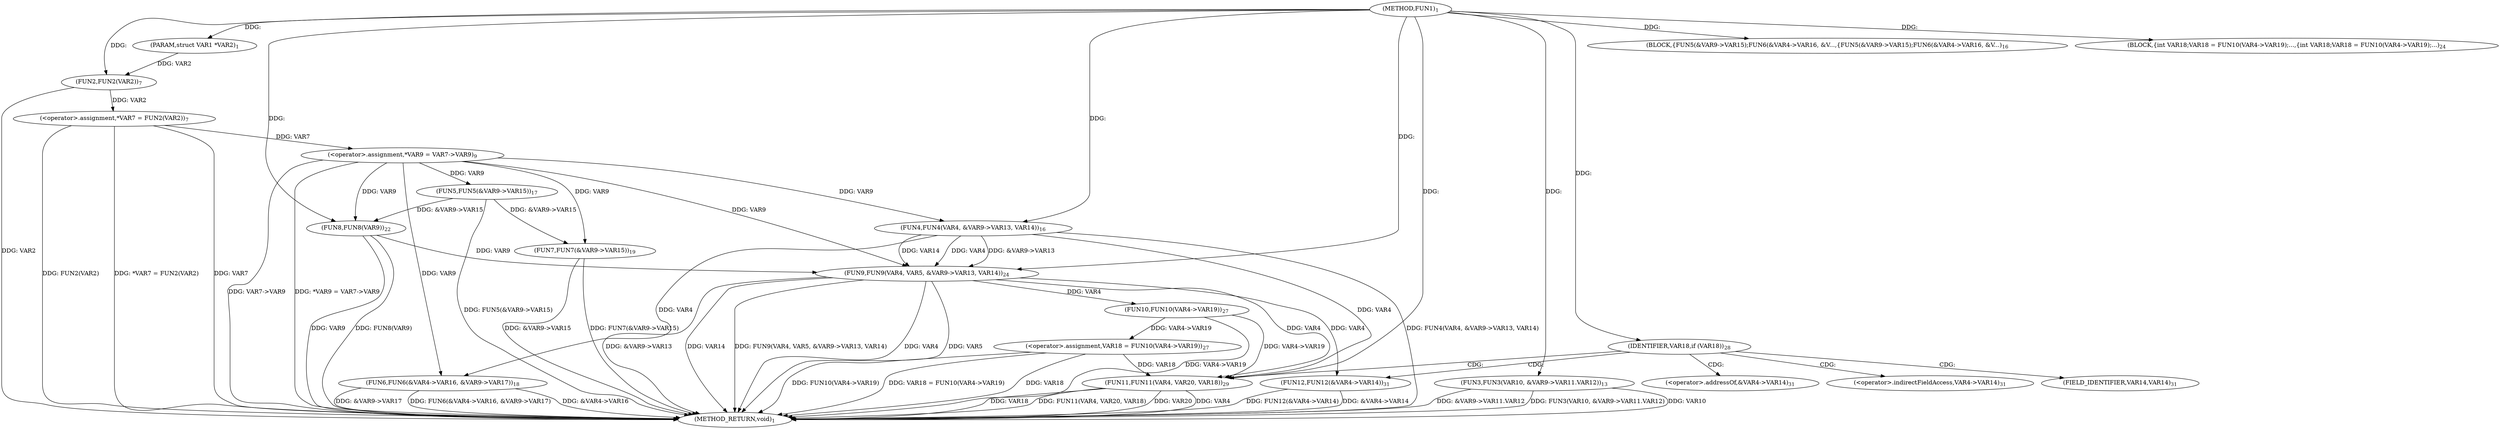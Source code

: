 digraph "FUN1" {  
"8" [label = <(METHOD,FUN1)<SUB>1</SUB>> ]
"91" [label = <(METHOD_RETURN,void)<SUB>1</SUB>> ]
"9" [label = <(PARAM,struct VAR1 *VAR2)<SUB>1</SUB>> ]
"14" [label = <(&lt;operator&gt;.assignment,*VAR7 = FUN2(VAR2))<SUB>7</SUB>> ]
"19" [label = <(&lt;operator&gt;.assignment,*VAR9 = VAR7-&gt;VAR9)<SUB>9</SUB>> ]
"24" [label = <(FUN3,FUN3(VAR10, &amp;VAR9-&gt;VAR11.VAR12))<SUB>13</SUB>> ]
"32" [label = <(FUN4,FUN4(VAR4, &amp;VAR9-&gt;VAR13, VAR14))<SUB>16</SUB>> ]
"39" [label = <(BLOCK,{
		FUN5(&amp;VAR9-&gt;VAR15);
		FUN6(&amp;VAR4-&gt;VAR16, &amp;V...,{
		FUN5(&amp;VAR9-&gt;VAR15);
		FUN6(&amp;VAR4-&gt;VAR16, &amp;V...)<SUB>16</SUB>> ]
"59" [label = <(FUN8,FUN8(VAR9))<SUB>22</SUB>> ]
"61" [label = <(FUN9,FUN9(VAR4, VAR5, &amp;VAR9-&gt;VAR13, VAR14))<SUB>24</SUB>> ]
"69" [label = <(BLOCK,{
		int VAR18;

		VAR18 = FUN10(VAR4-&gt;VAR19);
	...,{
		int VAR18;

		VAR18 = FUN10(VAR4-&gt;VAR19);
	...)<SUB>24</SUB>> ]
"40" [label = <(FUN5,FUN5(&amp;VAR9-&gt;VAR15))<SUB>17</SUB>> ]
"45" [label = <(FUN6,FUN6(&amp;VAR4-&gt;VAR16, &amp;VAR9-&gt;VAR17))<SUB>18</SUB>> ]
"54" [label = <(FUN7,FUN7(&amp;VAR9-&gt;VAR15))<SUB>19</SUB>> ]
"71" [label = <(&lt;operator&gt;.assignment,VAR18 = FUN10(VAR4-&gt;VAR19))<SUB>27</SUB>> ]
"16" [label = <(FUN2,FUN2(VAR2))<SUB>7</SUB>> ]
"78" [label = <(IDENTIFIER,VAR18,if (VAR18))<SUB>28</SUB>> ]
"73" [label = <(FUN10,FUN10(VAR4-&gt;VAR19))<SUB>27</SUB>> ]
"80" [label = <(FUN11,FUN11(VAR4, VAR20, VAR18))<SUB>29</SUB>> ]
"86" [label = <(FUN12,FUN12(&amp;VAR4-&gt;VAR14))<SUB>31</SUB>> ]
"87" [label = <(&lt;operator&gt;.addressOf,&amp;VAR4-&gt;VAR14)<SUB>31</SUB>> ]
"88" [label = <(&lt;operator&gt;.indirectFieldAccess,VAR4-&gt;VAR14)<SUB>31</SUB>> ]
"90" [label = <(FIELD_IDENTIFIER,VAR14,VAR14)<SUB>31</SUB>> ]
  "14" -> "91"  [ label = "DDG: VAR7"] 
  "16" -> "91"  [ label = "DDG: VAR2"] 
  "14" -> "91"  [ label = "DDG: FUN2(VAR2)"] 
  "14" -> "91"  [ label = "DDG: *VAR7 = FUN2(VAR2)"] 
  "19" -> "91"  [ label = "DDG: VAR7-&gt;VAR9"] 
  "19" -> "91"  [ label = "DDG: *VAR9 = VAR7-&gt;VAR9"] 
  "24" -> "91"  [ label = "DDG: &amp;VAR9-&gt;VAR11.VAR12"] 
  "24" -> "91"  [ label = "DDG: FUN3(VAR10, &amp;VAR9-&gt;VAR11.VAR12)"] 
  "32" -> "91"  [ label = "DDG: FUN4(VAR4, &amp;VAR9-&gt;VAR13, VAR14)"] 
  "40" -> "91"  [ label = "DDG: FUN5(&amp;VAR9-&gt;VAR15)"] 
  "45" -> "91"  [ label = "DDG: &amp;VAR4-&gt;VAR16"] 
  "45" -> "91"  [ label = "DDG: &amp;VAR9-&gt;VAR17"] 
  "45" -> "91"  [ label = "DDG: FUN6(&amp;VAR4-&gt;VAR16, &amp;VAR9-&gt;VAR17)"] 
  "54" -> "91"  [ label = "DDG: &amp;VAR9-&gt;VAR15"] 
  "54" -> "91"  [ label = "DDG: FUN7(&amp;VAR9-&gt;VAR15)"] 
  "59" -> "91"  [ label = "DDG: VAR9"] 
  "59" -> "91"  [ label = "DDG: FUN8(VAR9)"] 
  "61" -> "91"  [ label = "DDG: VAR4"] 
  "61" -> "91"  [ label = "DDG: VAR5"] 
  "61" -> "91"  [ label = "DDG: &amp;VAR9-&gt;VAR13"] 
  "61" -> "91"  [ label = "DDG: VAR14"] 
  "61" -> "91"  [ label = "DDG: FUN9(VAR4, VAR5, &amp;VAR9-&gt;VAR13, VAR14)"] 
  "71" -> "91"  [ label = "DDG: VAR18"] 
  "73" -> "91"  [ label = "DDG: VAR4-&gt;VAR19"] 
  "71" -> "91"  [ label = "DDG: FUN10(VAR4-&gt;VAR19)"] 
  "71" -> "91"  [ label = "DDG: VAR18 = FUN10(VAR4-&gt;VAR19)"] 
  "86" -> "91"  [ label = "DDG: &amp;VAR4-&gt;VAR14"] 
  "86" -> "91"  [ label = "DDG: FUN12(&amp;VAR4-&gt;VAR14)"] 
  "80" -> "91"  [ label = "DDG: VAR4"] 
  "80" -> "91"  [ label = "DDG: VAR18"] 
  "80" -> "91"  [ label = "DDG: FUN11(VAR4, VAR20, VAR18)"] 
  "24" -> "91"  [ label = "DDG: VAR10"] 
  "80" -> "91"  [ label = "DDG: VAR20"] 
  "8" -> "9"  [ label = "DDG: "] 
  "16" -> "14"  [ label = "DDG: VAR2"] 
  "14" -> "19"  [ label = "DDG: VAR7"] 
  "8" -> "39"  [ label = "DDG: "] 
  "8" -> "69"  [ label = "DDG: "] 
  "8" -> "24"  [ label = "DDG: "] 
  "8" -> "32"  [ label = "DDG: "] 
  "19" -> "32"  [ label = "DDG: VAR9"] 
  "19" -> "59"  [ label = "DDG: VAR9"] 
  "8" -> "59"  [ label = "DDG: "] 
  "40" -> "59"  [ label = "DDG: &amp;VAR9-&gt;VAR15"] 
  "32" -> "61"  [ label = "DDG: VAR4"] 
  "8" -> "61"  [ label = "DDG: "] 
  "32" -> "61"  [ label = "DDG: &amp;VAR9-&gt;VAR13"] 
  "59" -> "61"  [ label = "DDG: VAR9"] 
  "19" -> "61"  [ label = "DDG: VAR9"] 
  "32" -> "61"  [ label = "DDG: VAR14"] 
  "73" -> "71"  [ label = "DDG: VAR4-&gt;VAR19"] 
  "9" -> "16"  [ label = "DDG: VAR2"] 
  "8" -> "16"  [ label = "DDG: "] 
  "19" -> "40"  [ label = "DDG: VAR9"] 
  "32" -> "45"  [ label = "DDG: VAR4"] 
  "19" -> "45"  [ label = "DDG: VAR9"] 
  "40" -> "54"  [ label = "DDG: &amp;VAR9-&gt;VAR15"] 
  "19" -> "54"  [ label = "DDG: VAR9"] 
  "8" -> "78"  [ label = "DDG: "] 
  "61" -> "73"  [ label = "DDG: VAR4"] 
  "61" -> "80"  [ label = "DDG: VAR4"] 
  "73" -> "80"  [ label = "DDG: VAR4-&gt;VAR19"] 
  "8" -> "80"  [ label = "DDG: "] 
  "32" -> "80"  [ label = "DDG: VAR4"] 
  "71" -> "80"  [ label = "DDG: VAR18"] 
  "61" -> "86"  [ label = "DDG: VAR4"] 
  "78" -> "80"  [ label = "CDG: "] 
  "78" -> "88"  [ label = "CDG: "] 
  "78" -> "87"  [ label = "CDG: "] 
  "78" -> "90"  [ label = "CDG: "] 
  "78" -> "86"  [ label = "CDG: "] 
}
